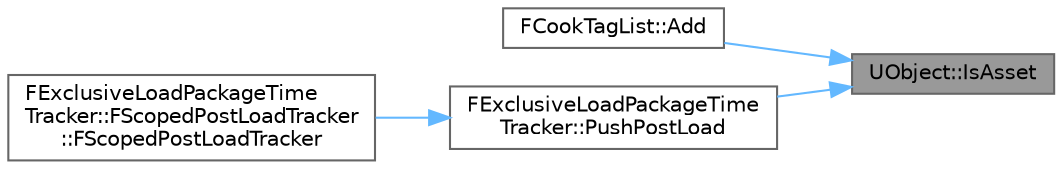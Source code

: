 digraph "UObject::IsAsset"
{
 // INTERACTIVE_SVG=YES
 // LATEX_PDF_SIZE
  bgcolor="transparent";
  edge [fontname=Helvetica,fontsize=10,labelfontname=Helvetica,labelfontsize=10];
  node [fontname=Helvetica,fontsize=10,shape=box,height=0.2,width=0.4];
  rankdir="RL";
  Node1 [id="Node000001",label="UObject::IsAsset",height=0.2,width=0.4,color="gray40", fillcolor="grey60", style="filled", fontcolor="black",tooltip="Returns true if this object is considered an asset."];
  Node1 -> Node2 [id="edge1_Node000001_Node000002",dir="back",color="steelblue1",style="solid",tooltip=" "];
  Node2 [id="Node000002",label="FCookTagList::Add",height=0.2,width=0.4,color="grey40", fillcolor="white", style="filled",URL="$d5/d8f/structFCookTagList.html#ac802abf1938c750a58be9b7348ac48da",tooltip="Adds a tag to the list to be added to the development asset registry for this object."];
  Node1 -> Node3 [id="edge2_Node000001_Node000003",dir="back",color="steelblue1",style="solid",tooltip=" "];
  Node3 [id="Node000003",label="FExclusiveLoadPackageTime\lTracker::PushPostLoad",height=0.2,width=0.4,color="grey40", fillcolor="white", style="filled",URL="$dd/da6/classFExclusiveLoadPackageTimeTracker.html#ad66c080476d09f248663778f727b5b3c",tooltip="Starts a time for the specified package name."];
  Node3 -> Node4 [id="edge3_Node000003_Node000004",dir="back",color="steelblue1",style="solid",tooltip=" "];
  Node4 [id="Node000004",label="FExclusiveLoadPackageTime\lTracker::FScopedPostLoadTracker\l::FScopedPostLoadTracker",height=0.2,width=0.4,color="grey40", fillcolor="white", style="filled",URL="$d0/d9c/structFExclusiveLoadPackageTimeTracker_1_1FScopedPostLoadTracker.html#ac104fa50b39f52c7fae76e178c70d1f5",tooltip=" "];
}
